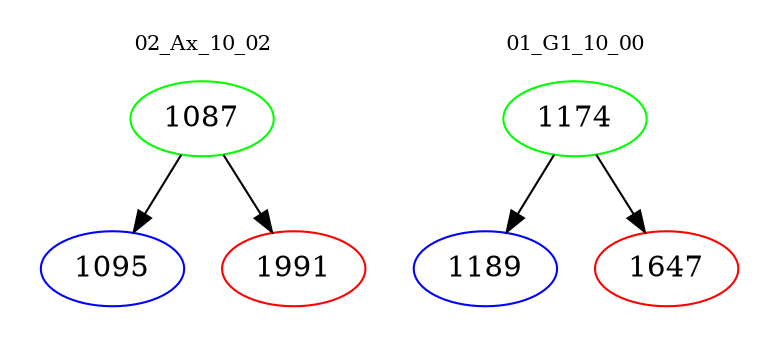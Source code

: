 digraph{
subgraph cluster_0 {
color = white
label = "02_Ax_10_02";
fontsize=10;
T0_1087 [label="1087", color="green"]
T0_1087 -> T0_1095 [color="black"]
T0_1095 [label="1095", color="blue"]
T0_1087 -> T0_1991 [color="black"]
T0_1991 [label="1991", color="red"]
}
subgraph cluster_1 {
color = white
label = "01_G1_10_00";
fontsize=10;
T1_1174 [label="1174", color="green"]
T1_1174 -> T1_1189 [color="black"]
T1_1189 [label="1189", color="blue"]
T1_1174 -> T1_1647 [color="black"]
T1_1647 [label="1647", color="red"]
}
}
